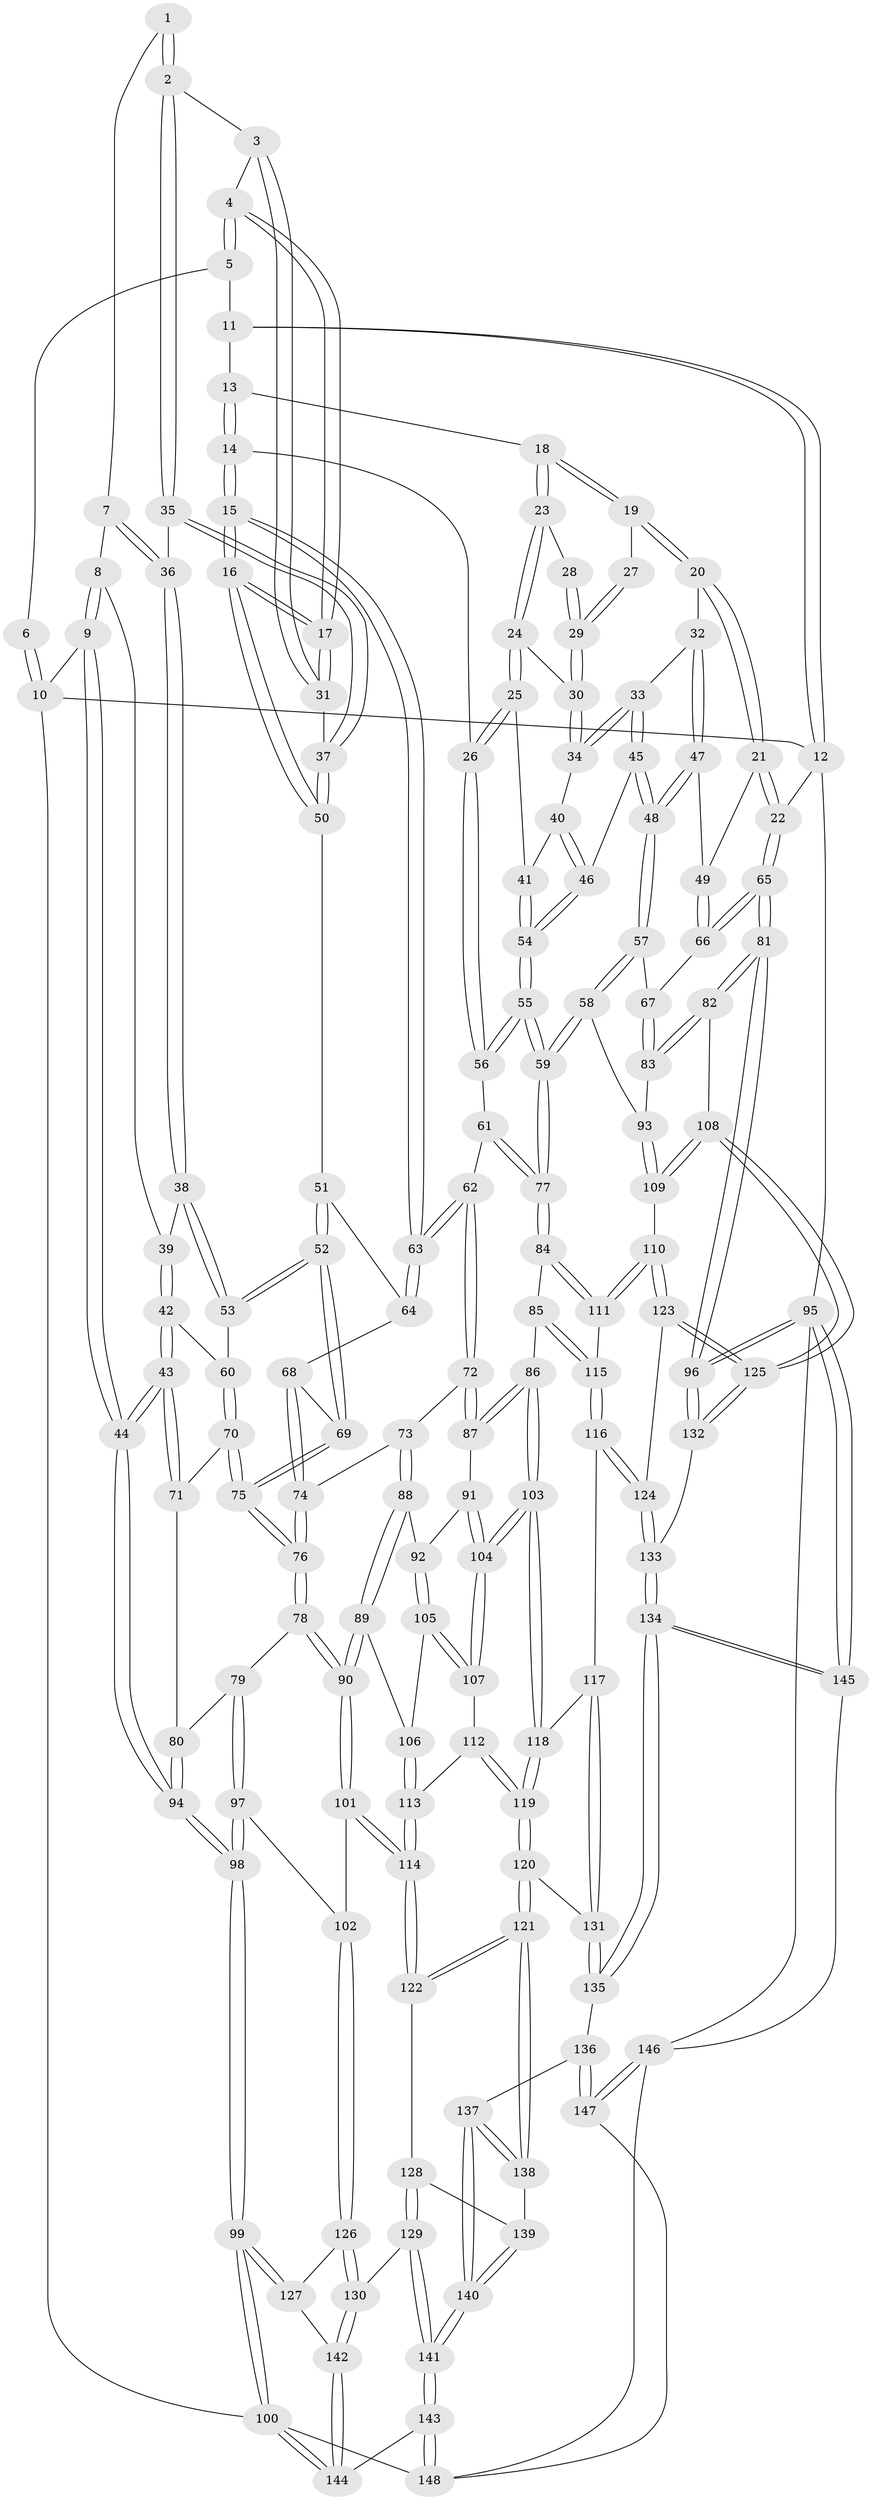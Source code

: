 // Generated by graph-tools (version 1.1) at 2025/00/03/09/25 05:00:12]
// undirected, 148 vertices, 366 edges
graph export_dot {
graph [start="1"]
  node [color=gray90,style=filled];
  1 [pos="+0.09921344760291126+0"];
  2 [pos="+0.21387935701997+0.06125517210090843"];
  3 [pos="+0.3531645795407732+0.06516575187480651"];
  4 [pos="+0.46978044210409+0"];
  5 [pos="+0.5468065329509321+0"];
  6 [pos="+0.03196749231263195+0"];
  7 [pos="+0.09283940520738489+0.1138090829581136"];
  8 [pos="+0.04951364919870495+0.13571944849945985"];
  9 [pos="+0+0"];
  10 [pos="+0+0"];
  11 [pos="+0.5736975622507801+0"];
  12 [pos="+1+0"];
  13 [pos="+0.6071346870413555+0"];
  14 [pos="+0.5810815769823547+0.17622342651761347"];
  15 [pos="+0.48971218043134007+0.21106207224264126"];
  16 [pos="+0.4753585250996639+0.18642446172309632"];
  17 [pos="+0.4750036193822299+0.18542738077246365"];
  18 [pos="+0.6283848857429916+0"];
  19 [pos="+0.8310944595456111+0.07786655232863333"];
  20 [pos="+0.911607812372241+0.07653769278333322"];
  21 [pos="+1+0.006261821331413866"];
  22 [pos="+1+0"];
  23 [pos="+0.6756648713889418+0.02857514106926783"];
  24 [pos="+0.6809772076878764+0.12656769242702695"];
  25 [pos="+0.6593410884550889+0.17960679166214802"];
  26 [pos="+0.6364944038247187+0.189946336759854"];
  27 [pos="+0.8173442189050454+0.08132390311519952"];
  28 [pos="+0.7243892813534812+0.06267545015778533"];
  29 [pos="+0.7645281922418785+0.12170797423958352"];
  30 [pos="+0.7610315765691315+0.14608499401400193"];
  31 [pos="+0.3524235975821975+0.1302163899730953"];
  32 [pos="+0.8554404712158709+0.1583074069661512"];
  33 [pos="+0.805930570341713+0.17344237193298337"];
  34 [pos="+0.7642610661780022+0.1524705637163091"];
  35 [pos="+0.21120431402015305+0.08614583758390292"];
  36 [pos="+0.1766846567365122+0.14768674725225206"];
  37 [pos="+0.3143029141393532+0.1766025929457388"];
  38 [pos="+0.17095000893287554+0.1750003359283717"];
  39 [pos="+0.05484615861569404+0.16604446577669915"];
  40 [pos="+0.7312698423352079+0.18903959642442794"];
  41 [pos="+0.7053311437428103+0.20310638784497062"];
  42 [pos="+0.020994760238503975+0.2363287167512127"];
  43 [pos="+0+0.29455730876979186"];
  44 [pos="+0+0.3091248794728972"];
  45 [pos="+0.7875854610076383+0.21890351559135116"];
  46 [pos="+0.7851051260584113+0.21940051482767267"];
  47 [pos="+0.8724376401782021+0.23877173199464344"];
  48 [pos="+0.8393964094915719+0.3034876176341838"];
  49 [pos="+0.9460541031902424+0.23077857631746812"];
  50 [pos="+0.31419416149797025+0.19795960096279028"];
  51 [pos="+0.3108669692028621+0.20893567650433356"];
  52 [pos="+0.18526460445489365+0.25203084336709264"];
  53 [pos="+0.1810220842376897+0.24744900852282925"];
  54 [pos="+0.7264455672137173+0.24970928479524435"];
  55 [pos="+0.7187327529547557+0.3199097429325208"];
  56 [pos="+0.6395026303357476+0.2619089630150356"];
  57 [pos="+0.8349837151079095+0.3479521487723409"];
  58 [pos="+0.7617210744516351+0.4114610291556057"];
  59 [pos="+0.7556801084601327+0.41185140440659235"];
  60 [pos="+0.10892851046414619+0.25429818334965726"];
  61 [pos="+0.5569985742496648+0.31212094885954145"];
  62 [pos="+0.48454276705268545+0.3132568987463941"];
  63 [pos="+0.47813853073888685+0.28541422121897264"];
  64 [pos="+0.3371905540635738+0.24925342546372586"];
  65 [pos="+1+0.33706418863105975"];
  66 [pos="+0.992771997931098+0.32505826326679904"];
  67 [pos="+0.9486208732832088+0.3443523244488769"];
  68 [pos="+0.3222346912528231+0.2833248279703631"];
  69 [pos="+0.18985987085075143+0.271951837341645"];
  70 [pos="+0.06915956365050338+0.34768187103413756"];
  71 [pos="+0.05067010403766792+0.3493594258368541"];
  72 [pos="+0.48421315382581015+0.31431755841703213"];
  73 [pos="+0.42957360162539016+0.3609399325898966"];
  74 [pos="+0.3112372214066966+0.3444098330805694"];
  75 [pos="+0.2058402500700764+0.38821795926464336"];
  76 [pos="+0.21013166803235928+0.39664000416680895"];
  77 [pos="+0.753324336963886+0.41328812618857036"];
  78 [pos="+0.21009586975066588+0.3992566860194336"];
  79 [pos="+0.08506151662760894+0.4434248367960495"];
  80 [pos="+0.062217759777046404+0.4268352585503735"];
  81 [pos="+1+0.5789984380583333"];
  82 [pos="+1+0.5813952979089217"];
  83 [pos="+0.9539152892370076+0.4678323172085361"];
  84 [pos="+0.7172451912340816+0.4499819431490119"];
  85 [pos="+0.6952745632780396+0.4691600567243191"];
  86 [pos="+0.6832278762473771+0.47294096469610053"];
  87 [pos="+0.5516912228585198+0.4365699739613925"];
  88 [pos="+0.3988600924410147+0.4505341527645905"];
  89 [pos="+0.32165175407598495+0.4936263684661135"];
  90 [pos="+0.25399655148093325+0.5141226305686629"];
  91 [pos="+0.5131580934775974+0.4846843422894336"];
  92 [pos="+0.4505956658384041+0.48968785671383136"];
  93 [pos="+0.7976096639427769+0.4434820130327316"];
  94 [pos="+0+0.42361338060307435"];
  95 [pos="+1+1"];
  96 [pos="+1+0.8917066385524406"];
  97 [pos="+0.03126070481677732+0.5656041957738607"];
  98 [pos="+0+0.545519111601896"];
  99 [pos="+0+0.839069518835694"];
  100 [pos="+0+0.8762302345068307"];
  101 [pos="+0.23623451849038318+0.5790246263627318"];
  102 [pos="+0.11779234143409888+0.6070715418154332"];
  103 [pos="+0.5619888495378904+0.6193051636836446"];
  104 [pos="+0.5400601028138714+0.5932732111355704"];
  105 [pos="+0.4488111738591295+0.5248559847119857"];
  106 [pos="+0.41842326131098756+0.5547995738895372"];
  107 [pos="+0.4851982955370912+0.5714145941212968"];
  108 [pos="+1+0.5940055259187313"];
  109 [pos="+0.8762184679551243+0.5773787373463533"];
  110 [pos="+0.8511778200091406+0.6043990338389006"];
  111 [pos="+0.7955968020208799+0.5968521863867983"];
  112 [pos="+0.4216744582731038+0.5871533154683642"];
  113 [pos="+0.4198103233207714+0.5852596938882065"];
  114 [pos="+0.24716891893433493+0.5947935731922748"];
  115 [pos="+0.7260443970247434+0.6138400649497741"];
  116 [pos="+0.7099922398917342+0.6936457160050837"];
  117 [pos="+0.6016149827841393+0.6679449634545314"];
  118 [pos="+0.561966725155383+0.6283239011882722"];
  119 [pos="+0.44182573970051947+0.698049199160197"];
  120 [pos="+0.4148990070878021+0.7285983987570159"];
  121 [pos="+0.3952669603124222+0.7423638882926569"];
  122 [pos="+0.271515481929223+0.6464270645414724"];
  123 [pos="+0.8326266542711112+0.6588241785040807"];
  124 [pos="+0.7204204292150346+0.7055924604235241"];
  125 [pos="+0.9039335086102646+0.744010758702355"];
  126 [pos="+0.08294689544148516+0.7335079071003674"];
  127 [pos="+0+0.7703092880775853"];
  128 [pos="+0.19670285255696318+0.7835207161851336"];
  129 [pos="+0.15393351012115047+0.8005145254448701"];
  130 [pos="+0.14504457776568044+0.7988109618789149"];
  131 [pos="+0.57518117258618+0.7757989355711286"];
  132 [pos="+0.8912975028569481+0.8220047227574061"];
  133 [pos="+0.7635166158131633+0.9102269168603535"];
  134 [pos="+0.7621565445926394+0.9129991630108306"];
  135 [pos="+0.5934959388651964+0.844360591093974"];
  136 [pos="+0.4837399607740407+0.876183374717554"];
  137 [pos="+0.396891035333863+0.8430285524744798"];
  138 [pos="+0.3914620281897402+0.8089635654568668"];
  139 [pos="+0.22067272951936484+0.798511671584737"];
  140 [pos="+0.30632458969678245+0.9670523131000814"];
  141 [pos="+0.2518214851564199+1"];
  142 [pos="+0.09714789814901047+0.8511259590010184"];
  143 [pos="+0.2508855553298939+1"];
  144 [pos="+0.06329018456184743+0.913999760872496"];
  145 [pos="+0.7623992237876059+0.9230133997230738"];
  146 [pos="+0.7279954310886124+1"];
  147 [pos="+0.5750303448794427+1"];
  148 [pos="+0.25826776217615377+1"];
  1 -- 2;
  1 -- 2;
  1 -- 7;
  2 -- 3;
  2 -- 35;
  2 -- 35;
  3 -- 4;
  3 -- 31;
  3 -- 31;
  4 -- 5;
  4 -- 5;
  4 -- 17;
  4 -- 17;
  5 -- 6;
  5 -- 11;
  6 -- 10;
  6 -- 10;
  7 -- 8;
  7 -- 36;
  7 -- 36;
  8 -- 9;
  8 -- 9;
  8 -- 39;
  9 -- 10;
  9 -- 44;
  9 -- 44;
  10 -- 12;
  10 -- 100;
  11 -- 12;
  11 -- 12;
  11 -- 13;
  12 -- 22;
  12 -- 95;
  13 -- 14;
  13 -- 14;
  13 -- 18;
  14 -- 15;
  14 -- 15;
  14 -- 26;
  15 -- 16;
  15 -- 16;
  15 -- 63;
  15 -- 63;
  16 -- 17;
  16 -- 17;
  16 -- 50;
  16 -- 50;
  17 -- 31;
  17 -- 31;
  18 -- 19;
  18 -- 19;
  18 -- 23;
  18 -- 23;
  19 -- 20;
  19 -- 20;
  19 -- 27;
  20 -- 21;
  20 -- 21;
  20 -- 32;
  21 -- 22;
  21 -- 22;
  21 -- 49;
  22 -- 65;
  22 -- 65;
  23 -- 24;
  23 -- 24;
  23 -- 28;
  24 -- 25;
  24 -- 25;
  24 -- 30;
  25 -- 26;
  25 -- 26;
  25 -- 41;
  26 -- 56;
  26 -- 56;
  27 -- 29;
  27 -- 29;
  28 -- 29;
  28 -- 29;
  29 -- 30;
  29 -- 30;
  30 -- 34;
  30 -- 34;
  31 -- 37;
  32 -- 33;
  32 -- 47;
  32 -- 47;
  33 -- 34;
  33 -- 34;
  33 -- 45;
  33 -- 45;
  34 -- 40;
  35 -- 36;
  35 -- 37;
  35 -- 37;
  36 -- 38;
  36 -- 38;
  37 -- 50;
  37 -- 50;
  38 -- 39;
  38 -- 53;
  38 -- 53;
  39 -- 42;
  39 -- 42;
  40 -- 41;
  40 -- 46;
  40 -- 46;
  41 -- 54;
  41 -- 54;
  42 -- 43;
  42 -- 43;
  42 -- 60;
  43 -- 44;
  43 -- 44;
  43 -- 71;
  43 -- 71;
  44 -- 94;
  44 -- 94;
  45 -- 46;
  45 -- 48;
  45 -- 48;
  46 -- 54;
  46 -- 54;
  47 -- 48;
  47 -- 48;
  47 -- 49;
  48 -- 57;
  48 -- 57;
  49 -- 66;
  49 -- 66;
  50 -- 51;
  51 -- 52;
  51 -- 52;
  51 -- 64;
  52 -- 53;
  52 -- 53;
  52 -- 69;
  52 -- 69;
  53 -- 60;
  54 -- 55;
  54 -- 55;
  55 -- 56;
  55 -- 56;
  55 -- 59;
  55 -- 59;
  56 -- 61;
  57 -- 58;
  57 -- 58;
  57 -- 67;
  58 -- 59;
  58 -- 59;
  58 -- 93;
  59 -- 77;
  59 -- 77;
  60 -- 70;
  60 -- 70;
  61 -- 62;
  61 -- 77;
  61 -- 77;
  62 -- 63;
  62 -- 63;
  62 -- 72;
  62 -- 72;
  63 -- 64;
  63 -- 64;
  64 -- 68;
  65 -- 66;
  65 -- 66;
  65 -- 81;
  65 -- 81;
  66 -- 67;
  67 -- 83;
  67 -- 83;
  68 -- 69;
  68 -- 74;
  68 -- 74;
  69 -- 75;
  69 -- 75;
  70 -- 71;
  70 -- 75;
  70 -- 75;
  71 -- 80;
  72 -- 73;
  72 -- 87;
  72 -- 87;
  73 -- 74;
  73 -- 88;
  73 -- 88;
  74 -- 76;
  74 -- 76;
  75 -- 76;
  75 -- 76;
  76 -- 78;
  76 -- 78;
  77 -- 84;
  77 -- 84;
  78 -- 79;
  78 -- 90;
  78 -- 90;
  79 -- 80;
  79 -- 97;
  79 -- 97;
  80 -- 94;
  80 -- 94;
  81 -- 82;
  81 -- 82;
  81 -- 96;
  81 -- 96;
  82 -- 83;
  82 -- 83;
  82 -- 108;
  83 -- 93;
  84 -- 85;
  84 -- 111;
  84 -- 111;
  85 -- 86;
  85 -- 115;
  85 -- 115;
  86 -- 87;
  86 -- 87;
  86 -- 103;
  86 -- 103;
  87 -- 91;
  88 -- 89;
  88 -- 89;
  88 -- 92;
  89 -- 90;
  89 -- 90;
  89 -- 106;
  90 -- 101;
  90 -- 101;
  91 -- 92;
  91 -- 104;
  91 -- 104;
  92 -- 105;
  92 -- 105;
  93 -- 109;
  93 -- 109;
  94 -- 98;
  94 -- 98;
  95 -- 96;
  95 -- 96;
  95 -- 145;
  95 -- 145;
  95 -- 146;
  96 -- 132;
  96 -- 132;
  97 -- 98;
  97 -- 98;
  97 -- 102;
  98 -- 99;
  98 -- 99;
  99 -- 100;
  99 -- 100;
  99 -- 127;
  99 -- 127;
  100 -- 144;
  100 -- 144;
  100 -- 148;
  101 -- 102;
  101 -- 114;
  101 -- 114;
  102 -- 126;
  102 -- 126;
  103 -- 104;
  103 -- 104;
  103 -- 118;
  103 -- 118;
  104 -- 107;
  104 -- 107;
  105 -- 106;
  105 -- 107;
  105 -- 107;
  106 -- 113;
  106 -- 113;
  107 -- 112;
  108 -- 109;
  108 -- 109;
  108 -- 125;
  108 -- 125;
  109 -- 110;
  110 -- 111;
  110 -- 111;
  110 -- 123;
  110 -- 123;
  111 -- 115;
  112 -- 113;
  112 -- 119;
  112 -- 119;
  113 -- 114;
  113 -- 114;
  114 -- 122;
  114 -- 122;
  115 -- 116;
  115 -- 116;
  116 -- 117;
  116 -- 124;
  116 -- 124;
  117 -- 118;
  117 -- 131;
  117 -- 131;
  118 -- 119;
  118 -- 119;
  119 -- 120;
  119 -- 120;
  120 -- 121;
  120 -- 121;
  120 -- 131;
  121 -- 122;
  121 -- 122;
  121 -- 138;
  121 -- 138;
  122 -- 128;
  123 -- 124;
  123 -- 125;
  123 -- 125;
  124 -- 133;
  124 -- 133;
  125 -- 132;
  125 -- 132;
  126 -- 127;
  126 -- 130;
  126 -- 130;
  127 -- 142;
  128 -- 129;
  128 -- 129;
  128 -- 139;
  129 -- 130;
  129 -- 141;
  129 -- 141;
  130 -- 142;
  130 -- 142;
  131 -- 135;
  131 -- 135;
  132 -- 133;
  133 -- 134;
  133 -- 134;
  134 -- 135;
  134 -- 135;
  134 -- 145;
  134 -- 145;
  135 -- 136;
  136 -- 137;
  136 -- 147;
  136 -- 147;
  137 -- 138;
  137 -- 138;
  137 -- 140;
  137 -- 140;
  138 -- 139;
  139 -- 140;
  139 -- 140;
  140 -- 141;
  140 -- 141;
  141 -- 143;
  141 -- 143;
  142 -- 144;
  142 -- 144;
  143 -- 144;
  143 -- 148;
  143 -- 148;
  145 -- 146;
  146 -- 147;
  146 -- 147;
  146 -- 148;
  147 -- 148;
}
